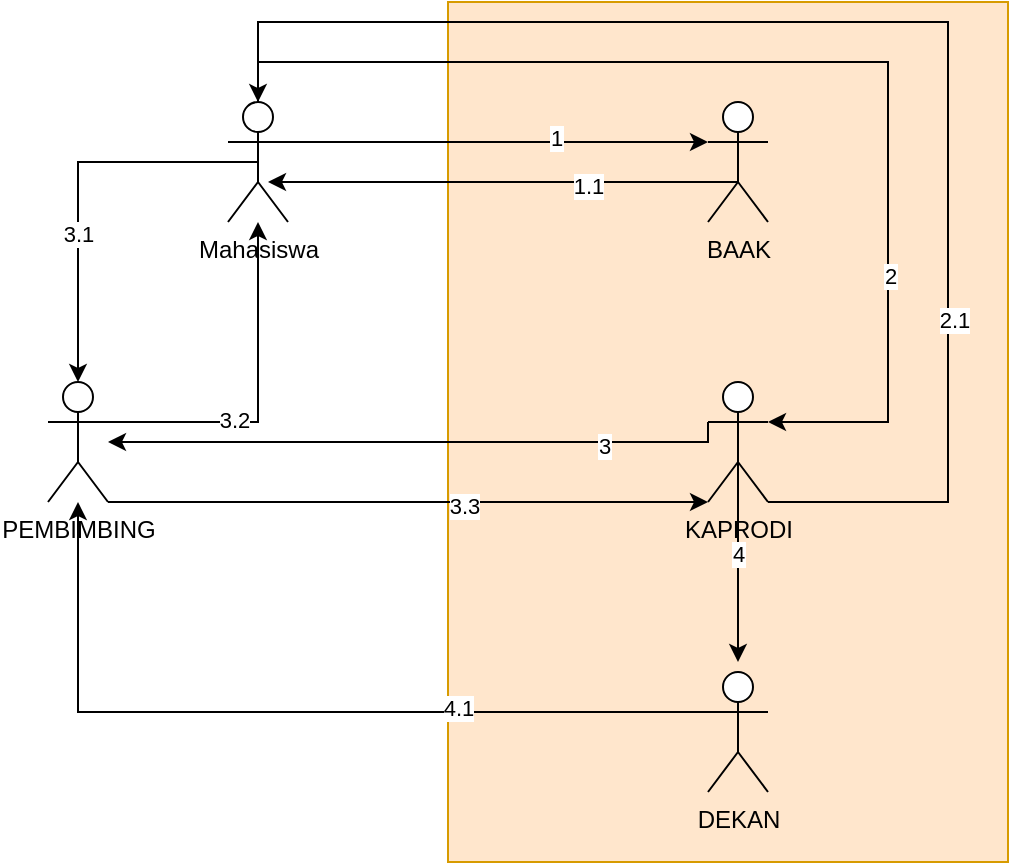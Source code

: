 <mxfile version="15.0.3" type="github" pages="2">
  <diagram id="BbaB5wHueCCZ43q4Wz9f" name="Page-1">
    <mxGraphModel dx="1718" dy="463" grid="1" gridSize="10" guides="1" tooltips="1" connect="1" arrows="1" fold="1" page="1" pageScale="1" pageWidth="850" pageHeight="1100" math="0" shadow="0">
      <root>
        <mxCell id="0" />
        <mxCell id="1" parent="0" />
        <mxCell id="eJtVJgcZrvZpxiKt2Ojm-6" value="" style="rounded=0;whiteSpace=wrap;html=1;fillColor=#ffe6cc;strokeColor=#d79b00;" vertex="1" parent="1">
          <mxGeometry x="220" y="30" width="280" height="430" as="geometry" />
        </mxCell>
        <mxCell id="vC_fx5O7n33dnGyhdRx1-3" value="" style="edgeStyle=orthogonalEdgeStyle;rounded=0;orthogonalLoop=1;jettySize=auto;html=1;" edge="1" parent="1" source="vC_fx5O7n33dnGyhdRx1-1" target="vC_fx5O7n33dnGyhdRx1-2">
          <mxGeometry relative="1" as="geometry">
            <Array as="points">
              <mxPoint x="220" y="100" />
              <mxPoint x="220" y="100" />
            </Array>
          </mxGeometry>
        </mxCell>
        <mxCell id="vC_fx5O7n33dnGyhdRx1-10" value="1" style="edgeLabel;html=1;align=center;verticalAlign=middle;resizable=0;points=[];" vertex="1" connectable="0" parent="vC_fx5O7n33dnGyhdRx1-3">
          <mxGeometry x="0.276" y="2" relative="1" as="geometry">
            <mxPoint as="offset" />
          </mxGeometry>
        </mxCell>
        <mxCell id="vC_fx5O7n33dnGyhdRx1-19" style="edgeStyle=orthogonalEdgeStyle;rounded=0;orthogonalLoop=1;jettySize=auto;html=1;exitX=0.5;exitY=0;exitDx=0;exitDy=0;exitPerimeter=0;" edge="1" parent="1" source="vC_fx5O7n33dnGyhdRx1-1" target="vC_fx5O7n33dnGyhdRx1-5">
          <mxGeometry relative="1" as="geometry">
            <Array as="points">
              <mxPoint x="125" y="60" />
              <mxPoint x="440" y="60" />
              <mxPoint x="440" y="240" />
            </Array>
          </mxGeometry>
        </mxCell>
        <mxCell id="vC_fx5O7n33dnGyhdRx1-20" value="2" style="edgeLabel;html=1;align=center;verticalAlign=middle;resizable=0;points=[];" vertex="1" connectable="0" parent="vC_fx5O7n33dnGyhdRx1-19">
          <mxGeometry x="0.537" y="1" relative="1" as="geometry">
            <mxPoint as="offset" />
          </mxGeometry>
        </mxCell>
        <mxCell id="vC_fx5O7n33dnGyhdRx1-22" style="edgeStyle=orthogonalEdgeStyle;rounded=0;orthogonalLoop=1;jettySize=auto;html=1;exitX=0.5;exitY=0.5;exitDx=0;exitDy=0;exitPerimeter=0;entryX=0.5;entryY=0;entryDx=0;entryDy=0;entryPerimeter=0;" edge="1" parent="1" source="vC_fx5O7n33dnGyhdRx1-1" target="vC_fx5O7n33dnGyhdRx1-7">
          <mxGeometry relative="1" as="geometry" />
        </mxCell>
        <mxCell id="vC_fx5O7n33dnGyhdRx1-23" value="3.1" style="edgeLabel;html=1;align=center;verticalAlign=middle;resizable=0;points=[];" vertex="1" connectable="0" parent="vC_fx5O7n33dnGyhdRx1-22">
          <mxGeometry x="0.255" relative="1" as="geometry">
            <mxPoint as="offset" />
          </mxGeometry>
        </mxCell>
        <mxCell id="vC_fx5O7n33dnGyhdRx1-1" value="Mahasiswa" style="shape=umlActor;verticalLabelPosition=bottom;verticalAlign=top;html=1;outlineConnect=0;" vertex="1" parent="1">
          <mxGeometry x="110" y="80" width="30" height="60" as="geometry" />
        </mxCell>
        <mxCell id="vC_fx5O7n33dnGyhdRx1-11" style="edgeStyle=orthogonalEdgeStyle;rounded=0;orthogonalLoop=1;jettySize=auto;html=1;exitX=0.5;exitY=0.5;exitDx=0;exitDy=0;exitPerimeter=0;" edge="1" parent="1" source="vC_fx5O7n33dnGyhdRx1-2">
          <mxGeometry relative="1" as="geometry">
            <mxPoint x="130" y="120" as="targetPoint" />
            <Array as="points">
              <mxPoint x="365" y="120" />
            </Array>
          </mxGeometry>
        </mxCell>
        <mxCell id="vC_fx5O7n33dnGyhdRx1-12" value="1.1" style="edgeLabel;html=1;align=center;verticalAlign=middle;resizable=0;points=[];" vertex="1" connectable="0" parent="vC_fx5O7n33dnGyhdRx1-11">
          <mxGeometry x="-0.307" y="2" relative="1" as="geometry">
            <mxPoint as="offset" />
          </mxGeometry>
        </mxCell>
        <mxCell id="vC_fx5O7n33dnGyhdRx1-2" value="BAAK" style="shape=umlActor;verticalLabelPosition=bottom;verticalAlign=top;html=1;outlineConnect=0;" vertex="1" parent="1">
          <mxGeometry x="350" y="80" width="30" height="60" as="geometry" />
        </mxCell>
        <mxCell id="vC_fx5O7n33dnGyhdRx1-8" value="" style="edgeStyle=orthogonalEdgeStyle;rounded=0;orthogonalLoop=1;jettySize=auto;html=1;exitX=0;exitY=0.333;exitDx=0;exitDy=0;exitPerimeter=0;" edge="1" parent="1" source="vC_fx5O7n33dnGyhdRx1-5" target="vC_fx5O7n33dnGyhdRx1-7">
          <mxGeometry relative="1" as="geometry">
            <Array as="points">
              <mxPoint x="350" y="250" />
            </Array>
          </mxGeometry>
        </mxCell>
        <mxCell id="vC_fx5O7n33dnGyhdRx1-13" value="3" style="edgeLabel;html=1;align=center;verticalAlign=middle;resizable=0;points=[];" vertex="1" connectable="0" parent="vC_fx5O7n33dnGyhdRx1-8">
          <mxGeometry x="-0.6" y="2" relative="1" as="geometry">
            <mxPoint as="offset" />
          </mxGeometry>
        </mxCell>
        <mxCell id="vC_fx5O7n33dnGyhdRx1-9" style="edgeStyle=orthogonalEdgeStyle;rounded=0;orthogonalLoop=1;jettySize=auto;html=1;exitX=1;exitY=1;exitDx=0;exitDy=0;exitPerimeter=0;" edge="1" parent="1" source="vC_fx5O7n33dnGyhdRx1-5" target="vC_fx5O7n33dnGyhdRx1-1">
          <mxGeometry relative="1" as="geometry">
            <Array as="points">
              <mxPoint x="470" y="280" />
              <mxPoint x="470" y="40" />
              <mxPoint x="125" y="40" />
            </Array>
          </mxGeometry>
        </mxCell>
        <mxCell id="vC_fx5O7n33dnGyhdRx1-21" value="2.1" style="edgeLabel;html=1;align=center;verticalAlign=middle;resizable=0;points=[];" vertex="1" connectable="0" parent="vC_fx5O7n33dnGyhdRx1-9">
          <mxGeometry x="-0.492" y="-3" relative="1" as="geometry">
            <mxPoint as="offset" />
          </mxGeometry>
        </mxCell>
        <mxCell id="eJtVJgcZrvZpxiKt2Ojm-10" value="4" style="edgeStyle=orthogonalEdgeStyle;rounded=0;orthogonalLoop=1;jettySize=auto;html=1;exitX=0.5;exitY=0.5;exitDx=0;exitDy=0;exitPerimeter=0;" edge="1" parent="1" source="vC_fx5O7n33dnGyhdRx1-5">
          <mxGeometry relative="1" as="geometry">
            <mxPoint x="365" y="360" as="targetPoint" />
          </mxGeometry>
        </mxCell>
        <mxCell id="vC_fx5O7n33dnGyhdRx1-5" value="KAPRODI" style="shape=umlActor;verticalLabelPosition=bottom;verticalAlign=top;html=1;outlineConnect=0;" vertex="1" parent="1">
          <mxGeometry x="350" y="220" width="30" height="60" as="geometry" />
        </mxCell>
        <mxCell id="vC_fx5O7n33dnGyhdRx1-24" style="edgeStyle=orthogonalEdgeStyle;rounded=0;orthogonalLoop=1;jettySize=auto;html=1;exitX=0.5;exitY=0.5;exitDx=0;exitDy=0;exitPerimeter=0;" edge="1" parent="1" source="vC_fx5O7n33dnGyhdRx1-7" target="vC_fx5O7n33dnGyhdRx1-1">
          <mxGeometry relative="1" as="geometry">
            <Array as="points">
              <mxPoint x="35" y="240" />
              <mxPoint x="125" y="240" />
            </Array>
          </mxGeometry>
        </mxCell>
        <mxCell id="vC_fx5O7n33dnGyhdRx1-25" value="3.2" style="edgeLabel;html=1;align=center;verticalAlign=middle;resizable=0;points=[];" vertex="1" connectable="0" parent="vC_fx5O7n33dnGyhdRx1-24">
          <mxGeometry x="-0.12" y="1" relative="1" as="geometry">
            <mxPoint as="offset" />
          </mxGeometry>
        </mxCell>
        <mxCell id="eJtVJgcZrvZpxiKt2Ojm-13" style="edgeStyle=orthogonalEdgeStyle;rounded=0;orthogonalLoop=1;jettySize=auto;html=1;exitX=1;exitY=1;exitDx=0;exitDy=0;exitPerimeter=0;entryX=0;entryY=1;entryDx=0;entryDy=0;entryPerimeter=0;" edge="1" parent="1" source="vC_fx5O7n33dnGyhdRx1-7" target="vC_fx5O7n33dnGyhdRx1-5">
          <mxGeometry relative="1" as="geometry">
            <Array as="points">
              <mxPoint x="200" y="280" />
              <mxPoint x="200" y="280" />
            </Array>
          </mxGeometry>
        </mxCell>
        <mxCell id="eJtVJgcZrvZpxiKt2Ojm-14" value="3.3" style="edgeLabel;html=1;align=center;verticalAlign=middle;resizable=0;points=[];" vertex="1" connectable="0" parent="eJtVJgcZrvZpxiKt2Ojm-13">
          <mxGeometry x="0.187" y="-2" relative="1" as="geometry">
            <mxPoint as="offset" />
          </mxGeometry>
        </mxCell>
        <mxCell id="vC_fx5O7n33dnGyhdRx1-7" value="PEMBIMBING" style="shape=umlActor;verticalLabelPosition=bottom;verticalAlign=top;html=1;outlineConnect=0;" vertex="1" parent="1">
          <mxGeometry x="20" y="220" width="30" height="60" as="geometry" />
        </mxCell>
        <mxCell id="eJtVJgcZrvZpxiKt2Ojm-11" style="edgeStyle=orthogonalEdgeStyle;rounded=0;orthogonalLoop=1;jettySize=auto;html=1;exitX=0;exitY=0.333;exitDx=0;exitDy=0;exitPerimeter=0;" edge="1" parent="1" source="eJtVJgcZrvZpxiKt2Ojm-5" target="vC_fx5O7n33dnGyhdRx1-7">
          <mxGeometry relative="1" as="geometry" />
        </mxCell>
        <mxCell id="eJtVJgcZrvZpxiKt2Ojm-12" value="4.1" style="edgeLabel;html=1;align=center;verticalAlign=middle;resizable=0;points=[];" vertex="1" connectable="0" parent="eJtVJgcZrvZpxiKt2Ojm-11">
          <mxGeometry x="-0.402" y="-2" relative="1" as="geometry">
            <mxPoint as="offset" />
          </mxGeometry>
        </mxCell>
        <mxCell id="eJtVJgcZrvZpxiKt2Ojm-5" value="DEKAN" style="shape=umlActor;verticalLabelPosition=bottom;verticalAlign=top;html=1;outlineConnect=0;" vertex="1" parent="1">
          <mxGeometry x="350" y="365" width="30" height="60" as="geometry" />
        </mxCell>
      </root>
    </mxGraphModel>
  </diagram>
  <diagram id="2f3g8VvEbGwE2dfsa54f" name="Page-2">
    <mxGraphModel dx="868" dy="520" grid="1" gridSize="10" guides="1" tooltips="1" connect="1" arrows="1" fold="1" page="1" pageScale="1" pageWidth="850" pageHeight="1100" math="0" shadow="0">
      <root>
        <mxCell id="cdRdtVFP8onHMkG8qm86-0" />
        <mxCell id="cdRdtVFP8onHMkG8qm86-1" parent="cdRdtVFP8onHMkG8qm86-0" />
        <mxCell id="cdRdtVFP8onHMkG8qm86-2" value="Actor" style="shape=umlActor;verticalLabelPosition=bottom;verticalAlign=top;html=1;outlineConnect=0;" vertex="1" parent="cdRdtVFP8onHMkG8qm86-1">
          <mxGeometry x="260" y="110" width="30" height="60" as="geometry" />
        </mxCell>
      </root>
    </mxGraphModel>
  </diagram>
</mxfile>
